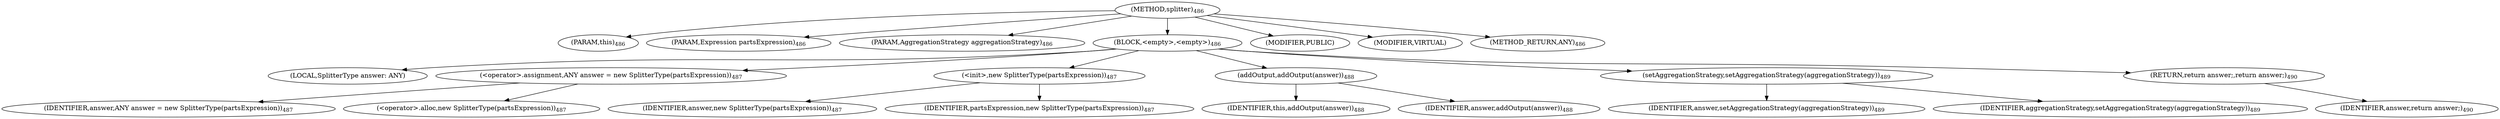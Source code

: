digraph "splitter" {  
"1207" [label = <(METHOD,splitter)<SUB>486</SUB>> ]
"129" [label = <(PARAM,this)<SUB>486</SUB>> ]
"1208" [label = <(PARAM,Expression partsExpression)<SUB>486</SUB>> ]
"1209" [label = <(PARAM,AggregationStrategy aggregationStrategy)<SUB>486</SUB>> ]
"1210" [label = <(BLOCK,&lt;empty&gt;,&lt;empty&gt;)<SUB>486</SUB>> ]
"127" [label = <(LOCAL,SplitterType answer: ANY)> ]
"1211" [label = <(&lt;operator&gt;.assignment,ANY answer = new SplitterType(partsExpression))<SUB>487</SUB>> ]
"1212" [label = <(IDENTIFIER,answer,ANY answer = new SplitterType(partsExpression))<SUB>487</SUB>> ]
"1213" [label = <(&lt;operator&gt;.alloc,new SplitterType(partsExpression))<SUB>487</SUB>> ]
"1214" [label = <(&lt;init&gt;,new SplitterType(partsExpression))<SUB>487</SUB>> ]
"126" [label = <(IDENTIFIER,answer,new SplitterType(partsExpression))<SUB>487</SUB>> ]
"1215" [label = <(IDENTIFIER,partsExpression,new SplitterType(partsExpression))<SUB>487</SUB>> ]
"1216" [label = <(addOutput,addOutput(answer))<SUB>488</SUB>> ]
"128" [label = <(IDENTIFIER,this,addOutput(answer))<SUB>488</SUB>> ]
"1217" [label = <(IDENTIFIER,answer,addOutput(answer))<SUB>488</SUB>> ]
"1218" [label = <(setAggregationStrategy,setAggregationStrategy(aggregationStrategy))<SUB>489</SUB>> ]
"1219" [label = <(IDENTIFIER,answer,setAggregationStrategy(aggregationStrategy))<SUB>489</SUB>> ]
"1220" [label = <(IDENTIFIER,aggregationStrategy,setAggregationStrategy(aggregationStrategy))<SUB>489</SUB>> ]
"1221" [label = <(RETURN,return answer;,return answer;)<SUB>490</SUB>> ]
"1222" [label = <(IDENTIFIER,answer,return answer;)<SUB>490</SUB>> ]
"1223" [label = <(MODIFIER,PUBLIC)> ]
"1224" [label = <(MODIFIER,VIRTUAL)> ]
"1225" [label = <(METHOD_RETURN,ANY)<SUB>486</SUB>> ]
  "1207" -> "129" 
  "1207" -> "1208" 
  "1207" -> "1209" 
  "1207" -> "1210" 
  "1207" -> "1223" 
  "1207" -> "1224" 
  "1207" -> "1225" 
  "1210" -> "127" 
  "1210" -> "1211" 
  "1210" -> "1214" 
  "1210" -> "1216" 
  "1210" -> "1218" 
  "1210" -> "1221" 
  "1211" -> "1212" 
  "1211" -> "1213" 
  "1214" -> "126" 
  "1214" -> "1215" 
  "1216" -> "128" 
  "1216" -> "1217" 
  "1218" -> "1219" 
  "1218" -> "1220" 
  "1221" -> "1222" 
}
